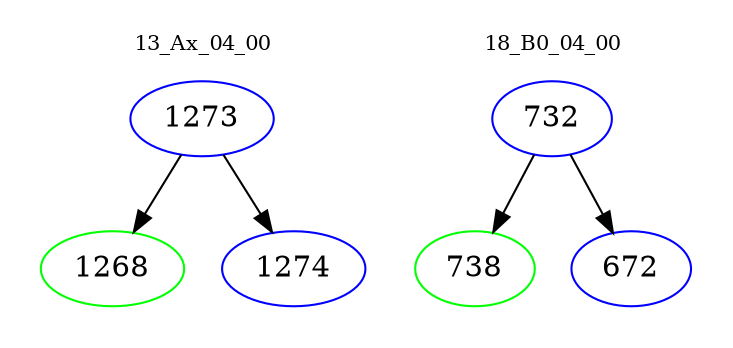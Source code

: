 digraph{
subgraph cluster_0 {
color = white
label = "13_Ax_04_00";
fontsize=10;
T0_1273 [label="1273", color="blue"]
T0_1273 -> T0_1268 [color="black"]
T0_1268 [label="1268", color="green"]
T0_1273 -> T0_1274 [color="black"]
T0_1274 [label="1274", color="blue"]
}
subgraph cluster_1 {
color = white
label = "18_B0_04_00";
fontsize=10;
T1_732 [label="732", color="blue"]
T1_732 -> T1_738 [color="black"]
T1_738 [label="738", color="green"]
T1_732 -> T1_672 [color="black"]
T1_672 [label="672", color="blue"]
}
}
